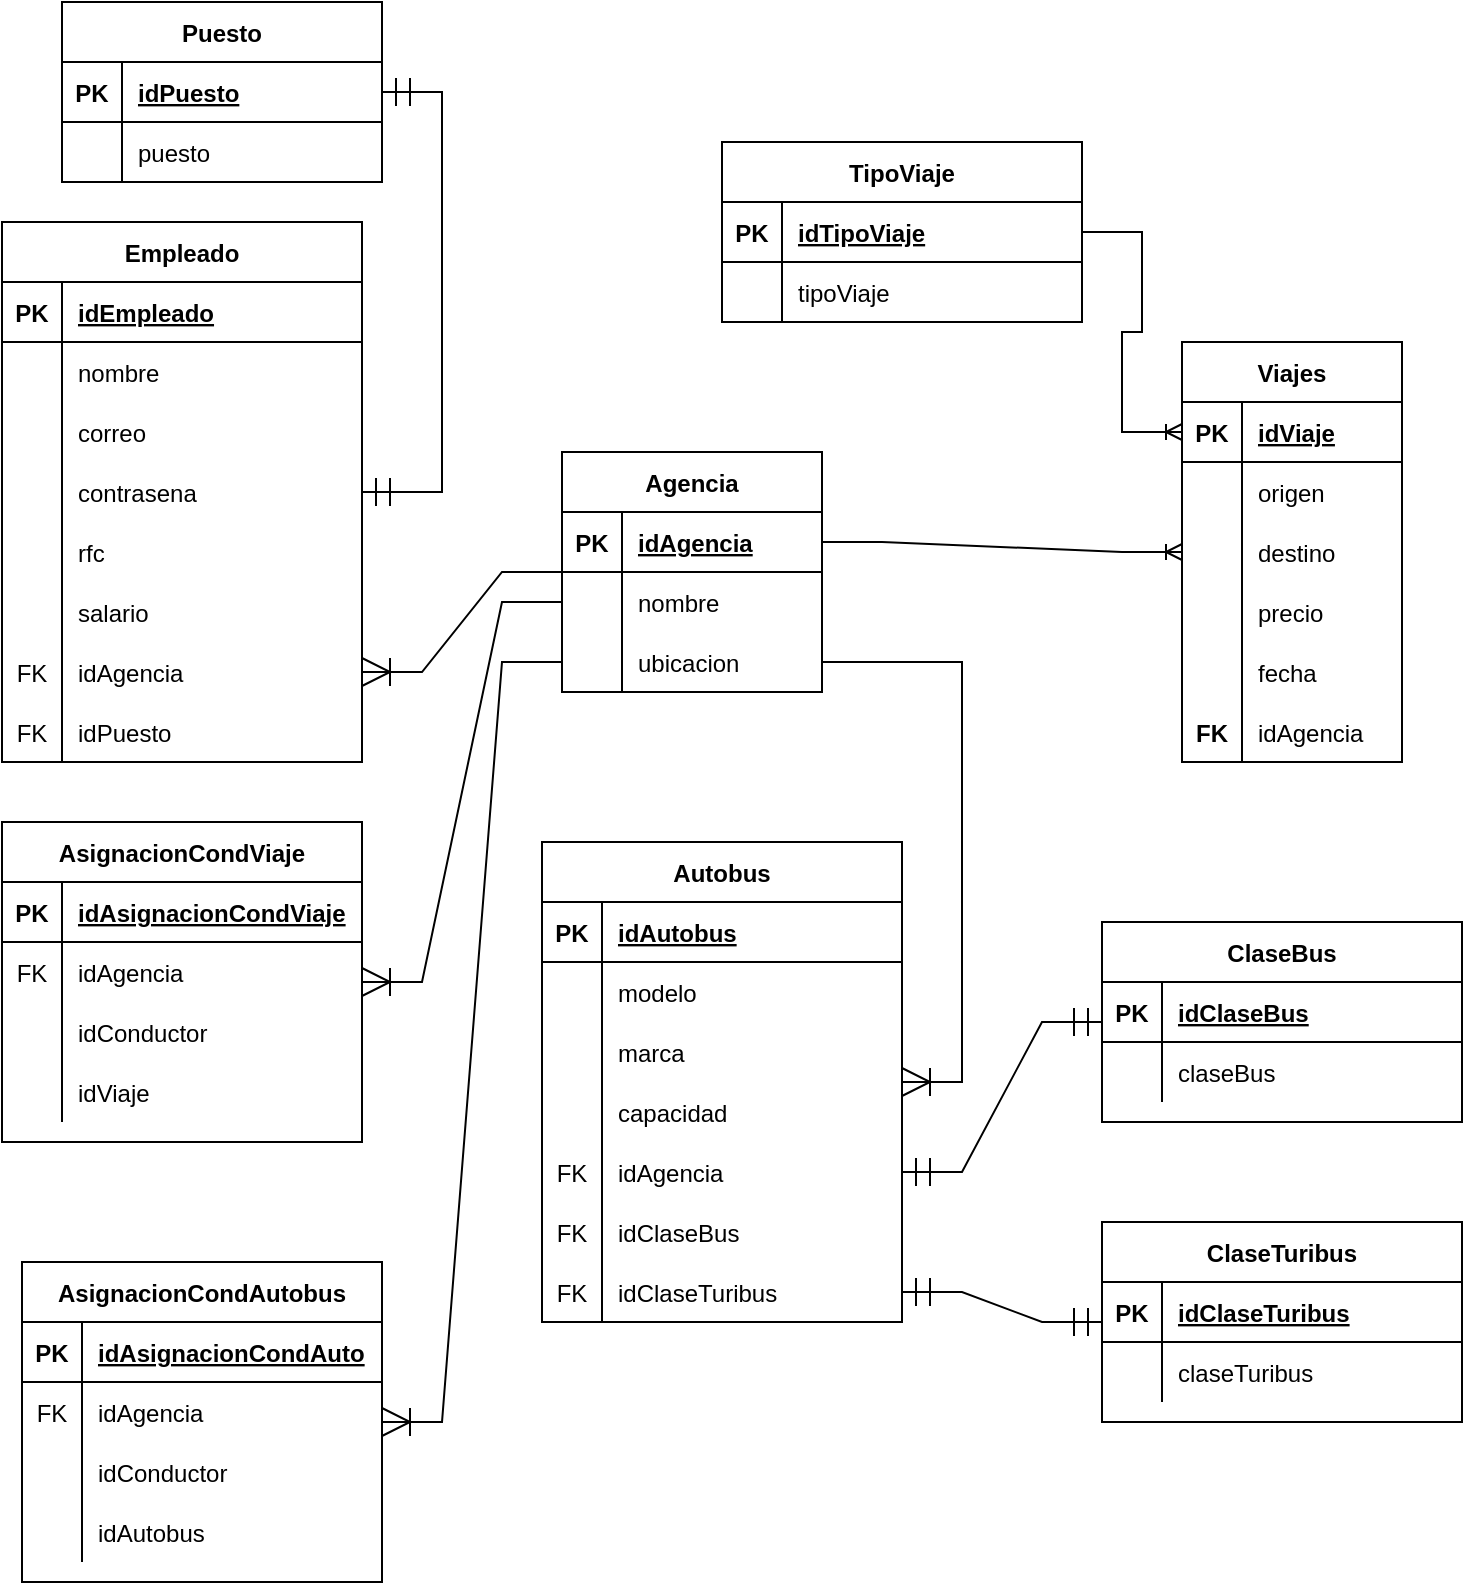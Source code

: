 <mxfile version="20.5.3" type="device"><diagram id="R2lEEEUBdFMjLlhIrx00" name="Page-1"><mxGraphModel dx="1422" dy="702" grid="1" gridSize="10" guides="1" tooltips="1" connect="1" arrows="1" fold="1" page="1" pageScale="1" pageWidth="850" pageHeight="1100" math="0" shadow="0" extFonts="Permanent Marker^https://fonts.googleapis.com/css?family=Permanent+Marker"><root><mxCell id="0"/><mxCell id="1" parent="0"/><mxCell id="urUjDr4Hk7QNFWMQUqXv-1" value="Agencia" style="shape=table;startSize=30;container=1;collapsible=1;childLayout=tableLayout;fixedRows=1;rowLines=0;fontStyle=1;align=center;resizeLast=1;" parent="1" vertex="1"><mxGeometry x="370" y="295" width="130" height="120" as="geometry"/></mxCell><mxCell id="urUjDr4Hk7QNFWMQUqXv-2" value="" style="shape=tableRow;horizontal=0;startSize=0;swimlaneHead=0;swimlaneBody=0;fillColor=none;collapsible=0;dropTarget=0;points=[[0,0.5],[1,0.5]];portConstraint=eastwest;top=0;left=0;right=0;bottom=1;" parent="urUjDr4Hk7QNFWMQUqXv-1" vertex="1"><mxGeometry y="30" width="130" height="30" as="geometry"/></mxCell><mxCell id="urUjDr4Hk7QNFWMQUqXv-3" value="PK" style="shape=partialRectangle;connectable=0;fillColor=none;top=0;left=0;bottom=0;right=0;fontStyle=1;overflow=hidden;" parent="urUjDr4Hk7QNFWMQUqXv-2" vertex="1"><mxGeometry width="30" height="30" as="geometry"><mxRectangle width="30" height="30" as="alternateBounds"/></mxGeometry></mxCell><mxCell id="urUjDr4Hk7QNFWMQUqXv-4" value="idAgencia" style="shape=partialRectangle;connectable=0;fillColor=none;top=0;left=0;bottom=0;right=0;align=left;spacingLeft=6;fontStyle=5;overflow=hidden;" parent="urUjDr4Hk7QNFWMQUqXv-2" vertex="1"><mxGeometry x="30" width="100" height="30" as="geometry"><mxRectangle width="100" height="30" as="alternateBounds"/></mxGeometry></mxCell><mxCell id="urUjDr4Hk7QNFWMQUqXv-5" value="" style="shape=tableRow;horizontal=0;startSize=0;swimlaneHead=0;swimlaneBody=0;fillColor=none;collapsible=0;dropTarget=0;points=[[0,0.5],[1,0.5]];portConstraint=eastwest;top=0;left=0;right=0;bottom=0;" parent="urUjDr4Hk7QNFWMQUqXv-1" vertex="1"><mxGeometry y="60" width="130" height="30" as="geometry"/></mxCell><mxCell id="urUjDr4Hk7QNFWMQUqXv-6" value="" style="shape=partialRectangle;connectable=0;fillColor=none;top=0;left=0;bottom=0;right=0;editable=1;overflow=hidden;" parent="urUjDr4Hk7QNFWMQUqXv-5" vertex="1"><mxGeometry width="30" height="30" as="geometry"><mxRectangle width="30" height="30" as="alternateBounds"/></mxGeometry></mxCell><mxCell id="urUjDr4Hk7QNFWMQUqXv-7" value="nombre" style="shape=partialRectangle;connectable=0;fillColor=none;top=0;left=0;bottom=0;right=0;align=left;spacingLeft=6;overflow=hidden;" parent="urUjDr4Hk7QNFWMQUqXv-5" vertex="1"><mxGeometry x="30" width="100" height="30" as="geometry"><mxRectangle width="100" height="30" as="alternateBounds"/></mxGeometry></mxCell><mxCell id="urUjDr4Hk7QNFWMQUqXv-8" value="" style="shape=tableRow;horizontal=0;startSize=0;swimlaneHead=0;swimlaneBody=0;fillColor=none;collapsible=0;dropTarget=0;points=[[0,0.5],[1,0.5]];portConstraint=eastwest;top=0;left=0;right=0;bottom=0;" parent="urUjDr4Hk7QNFWMQUqXv-1" vertex="1"><mxGeometry y="90" width="130" height="30" as="geometry"/></mxCell><mxCell id="urUjDr4Hk7QNFWMQUqXv-9" value="" style="shape=partialRectangle;connectable=0;fillColor=none;top=0;left=0;bottom=0;right=0;editable=1;overflow=hidden;" parent="urUjDr4Hk7QNFWMQUqXv-8" vertex="1"><mxGeometry width="30" height="30" as="geometry"><mxRectangle width="30" height="30" as="alternateBounds"/></mxGeometry></mxCell><mxCell id="urUjDr4Hk7QNFWMQUqXv-10" value="ubicacion" style="shape=partialRectangle;connectable=0;fillColor=none;top=0;left=0;bottom=0;right=0;align=left;spacingLeft=6;overflow=hidden;" parent="urUjDr4Hk7QNFWMQUqXv-8" vertex="1"><mxGeometry x="30" width="100" height="30" as="geometry"><mxRectangle width="100" height="30" as="alternateBounds"/></mxGeometry></mxCell><mxCell id="urUjDr4Hk7QNFWMQUqXv-14" value="Puesto" style="shape=table;startSize=30;container=1;collapsible=1;childLayout=tableLayout;fixedRows=1;rowLines=0;fontStyle=1;align=center;resizeLast=1;" parent="1" vertex="1"><mxGeometry x="120" y="70" width="160" height="90" as="geometry"/></mxCell><mxCell id="urUjDr4Hk7QNFWMQUqXv-15" value="" style="shape=tableRow;horizontal=0;startSize=0;swimlaneHead=0;swimlaneBody=0;fillColor=none;collapsible=0;dropTarget=0;points=[[0,0.5],[1,0.5]];portConstraint=eastwest;top=0;left=0;right=0;bottom=1;" parent="urUjDr4Hk7QNFWMQUqXv-14" vertex="1"><mxGeometry y="30" width="160" height="30" as="geometry"/></mxCell><mxCell id="urUjDr4Hk7QNFWMQUqXv-16" value="PK" style="shape=partialRectangle;connectable=0;fillColor=none;top=0;left=0;bottom=0;right=0;fontStyle=1;overflow=hidden;" parent="urUjDr4Hk7QNFWMQUqXv-15" vertex="1"><mxGeometry width="30" height="30" as="geometry"><mxRectangle width="30" height="30" as="alternateBounds"/></mxGeometry></mxCell><mxCell id="urUjDr4Hk7QNFWMQUqXv-17" value="idPuesto" style="shape=partialRectangle;connectable=0;fillColor=none;top=0;left=0;bottom=0;right=0;align=left;spacingLeft=6;fontStyle=5;overflow=hidden;" parent="urUjDr4Hk7QNFWMQUqXv-15" vertex="1"><mxGeometry x="30" width="130" height="30" as="geometry"><mxRectangle width="130" height="30" as="alternateBounds"/></mxGeometry></mxCell><mxCell id="urUjDr4Hk7QNFWMQUqXv-18" value="" style="shape=tableRow;horizontal=0;startSize=0;swimlaneHead=0;swimlaneBody=0;fillColor=none;collapsible=0;dropTarget=0;points=[[0,0.5],[1,0.5]];portConstraint=eastwest;top=0;left=0;right=0;bottom=0;" parent="urUjDr4Hk7QNFWMQUqXv-14" vertex="1"><mxGeometry y="60" width="160" height="30" as="geometry"/></mxCell><mxCell id="urUjDr4Hk7QNFWMQUqXv-19" value="" style="shape=partialRectangle;connectable=0;fillColor=none;top=0;left=0;bottom=0;right=0;editable=1;overflow=hidden;" parent="urUjDr4Hk7QNFWMQUqXv-18" vertex="1"><mxGeometry width="30" height="30" as="geometry"><mxRectangle width="30" height="30" as="alternateBounds"/></mxGeometry></mxCell><mxCell id="urUjDr4Hk7QNFWMQUqXv-20" value="puesto" style="shape=partialRectangle;connectable=0;fillColor=none;top=0;left=0;bottom=0;right=0;align=left;spacingLeft=6;overflow=hidden;" parent="urUjDr4Hk7QNFWMQUqXv-18" vertex="1"><mxGeometry x="30" width="130" height="30" as="geometry"><mxRectangle width="130" height="30" as="alternateBounds"/></mxGeometry></mxCell><mxCell id="urUjDr4Hk7QNFWMQUqXv-27" value="Empleado" style="shape=table;startSize=30;container=1;collapsible=1;childLayout=tableLayout;fixedRows=1;rowLines=0;fontStyle=1;align=center;resizeLast=1;" parent="1" vertex="1"><mxGeometry x="90" y="180" width="180" height="270" as="geometry"/></mxCell><mxCell id="urUjDr4Hk7QNFWMQUqXv-28" value="" style="shape=tableRow;horizontal=0;startSize=0;swimlaneHead=0;swimlaneBody=0;fillColor=none;collapsible=0;dropTarget=0;points=[[0,0.5],[1,0.5]];portConstraint=eastwest;top=0;left=0;right=0;bottom=1;" parent="urUjDr4Hk7QNFWMQUqXv-27" vertex="1"><mxGeometry y="30" width="180" height="30" as="geometry"/></mxCell><mxCell id="urUjDr4Hk7QNFWMQUqXv-29" value="PK" style="shape=partialRectangle;connectable=0;fillColor=none;top=0;left=0;bottom=0;right=0;fontStyle=1;overflow=hidden;" parent="urUjDr4Hk7QNFWMQUqXv-28" vertex="1"><mxGeometry width="30" height="30" as="geometry"><mxRectangle width="30" height="30" as="alternateBounds"/></mxGeometry></mxCell><mxCell id="urUjDr4Hk7QNFWMQUqXv-30" value="idEmpleado" style="shape=partialRectangle;connectable=0;fillColor=none;top=0;left=0;bottom=0;right=0;align=left;spacingLeft=6;fontStyle=5;overflow=hidden;" parent="urUjDr4Hk7QNFWMQUqXv-28" vertex="1"><mxGeometry x="30" width="150" height="30" as="geometry"><mxRectangle width="150" height="30" as="alternateBounds"/></mxGeometry></mxCell><mxCell id="urUjDr4Hk7QNFWMQUqXv-31" value="" style="shape=tableRow;horizontal=0;startSize=0;swimlaneHead=0;swimlaneBody=0;fillColor=none;collapsible=0;dropTarget=0;points=[[0,0.5],[1,0.5]];portConstraint=eastwest;top=0;left=0;right=0;bottom=0;" parent="urUjDr4Hk7QNFWMQUqXv-27" vertex="1"><mxGeometry y="60" width="180" height="30" as="geometry"/></mxCell><mxCell id="urUjDr4Hk7QNFWMQUqXv-32" value="" style="shape=partialRectangle;connectable=0;fillColor=none;top=0;left=0;bottom=0;right=0;editable=1;overflow=hidden;" parent="urUjDr4Hk7QNFWMQUqXv-31" vertex="1"><mxGeometry width="30" height="30" as="geometry"><mxRectangle width="30" height="30" as="alternateBounds"/></mxGeometry></mxCell><mxCell id="urUjDr4Hk7QNFWMQUqXv-33" value="nombre" style="shape=partialRectangle;connectable=0;fillColor=none;top=0;left=0;bottom=0;right=0;align=left;spacingLeft=6;overflow=hidden;" parent="urUjDr4Hk7QNFWMQUqXv-31" vertex="1"><mxGeometry x="30" width="150" height="30" as="geometry"><mxRectangle width="150" height="30" as="alternateBounds"/></mxGeometry></mxCell><mxCell id="urUjDr4Hk7QNFWMQUqXv-34" value="" style="shape=tableRow;horizontal=0;startSize=0;swimlaneHead=0;swimlaneBody=0;fillColor=none;collapsible=0;dropTarget=0;points=[[0,0.5],[1,0.5]];portConstraint=eastwest;top=0;left=0;right=0;bottom=0;" parent="urUjDr4Hk7QNFWMQUqXv-27" vertex="1"><mxGeometry y="90" width="180" height="30" as="geometry"/></mxCell><mxCell id="urUjDr4Hk7QNFWMQUqXv-35" value="" style="shape=partialRectangle;connectable=0;fillColor=none;top=0;left=0;bottom=0;right=0;editable=1;overflow=hidden;" parent="urUjDr4Hk7QNFWMQUqXv-34" vertex="1"><mxGeometry width="30" height="30" as="geometry"><mxRectangle width="30" height="30" as="alternateBounds"/></mxGeometry></mxCell><mxCell id="urUjDr4Hk7QNFWMQUqXv-36" value="correo" style="shape=partialRectangle;connectable=0;fillColor=none;top=0;left=0;bottom=0;right=0;align=left;spacingLeft=6;overflow=hidden;" parent="urUjDr4Hk7QNFWMQUqXv-34" vertex="1"><mxGeometry x="30" width="150" height="30" as="geometry"><mxRectangle width="150" height="30" as="alternateBounds"/></mxGeometry></mxCell><mxCell id="urUjDr4Hk7QNFWMQUqXv-37" value="" style="shape=tableRow;horizontal=0;startSize=0;swimlaneHead=0;swimlaneBody=0;fillColor=none;collapsible=0;dropTarget=0;points=[[0,0.5],[1,0.5]];portConstraint=eastwest;top=0;left=0;right=0;bottom=0;" parent="urUjDr4Hk7QNFWMQUqXv-27" vertex="1"><mxGeometry y="120" width="180" height="30" as="geometry"/></mxCell><mxCell id="urUjDr4Hk7QNFWMQUqXv-38" value="" style="shape=partialRectangle;connectable=0;fillColor=none;top=0;left=0;bottom=0;right=0;editable=1;overflow=hidden;" parent="urUjDr4Hk7QNFWMQUqXv-37" vertex="1"><mxGeometry width="30" height="30" as="geometry"><mxRectangle width="30" height="30" as="alternateBounds"/></mxGeometry></mxCell><mxCell id="urUjDr4Hk7QNFWMQUqXv-39" value="contrasena" style="shape=partialRectangle;connectable=0;fillColor=none;top=0;left=0;bottom=0;right=0;align=left;spacingLeft=6;overflow=hidden;" parent="urUjDr4Hk7QNFWMQUqXv-37" vertex="1"><mxGeometry x="30" width="150" height="30" as="geometry"><mxRectangle width="150" height="30" as="alternateBounds"/></mxGeometry></mxCell><mxCell id="urUjDr4Hk7QNFWMQUqXv-40" value="" style="shape=tableRow;horizontal=0;startSize=0;swimlaneHead=0;swimlaneBody=0;fillColor=none;collapsible=0;dropTarget=0;points=[[0,0.5],[1,0.5]];portConstraint=eastwest;top=0;left=0;right=0;bottom=0;" parent="urUjDr4Hk7QNFWMQUqXv-27" vertex="1"><mxGeometry y="150" width="180" height="30" as="geometry"/></mxCell><mxCell id="urUjDr4Hk7QNFWMQUqXv-41" value="" style="shape=partialRectangle;connectable=0;fillColor=none;top=0;left=0;bottom=0;right=0;editable=1;overflow=hidden;" parent="urUjDr4Hk7QNFWMQUqXv-40" vertex="1"><mxGeometry width="30" height="30" as="geometry"><mxRectangle width="30" height="30" as="alternateBounds"/></mxGeometry></mxCell><mxCell id="urUjDr4Hk7QNFWMQUqXv-42" value="rfc" style="shape=partialRectangle;connectable=0;fillColor=none;top=0;left=0;bottom=0;right=0;align=left;spacingLeft=6;overflow=hidden;" parent="urUjDr4Hk7QNFWMQUqXv-40" vertex="1"><mxGeometry x="30" width="150" height="30" as="geometry"><mxRectangle width="150" height="30" as="alternateBounds"/></mxGeometry></mxCell><mxCell id="urUjDr4Hk7QNFWMQUqXv-43" value="" style="shape=tableRow;horizontal=0;startSize=0;swimlaneHead=0;swimlaneBody=0;fillColor=none;collapsible=0;dropTarget=0;points=[[0,0.5],[1,0.5]];portConstraint=eastwest;top=0;left=0;right=0;bottom=0;" parent="urUjDr4Hk7QNFWMQUqXv-27" vertex="1"><mxGeometry y="180" width="180" height="30" as="geometry"/></mxCell><mxCell id="urUjDr4Hk7QNFWMQUqXv-44" value="" style="shape=partialRectangle;connectable=0;fillColor=none;top=0;left=0;bottom=0;right=0;editable=1;overflow=hidden;" parent="urUjDr4Hk7QNFWMQUqXv-43" vertex="1"><mxGeometry width="30" height="30" as="geometry"><mxRectangle width="30" height="30" as="alternateBounds"/></mxGeometry></mxCell><mxCell id="urUjDr4Hk7QNFWMQUqXv-45" value="salario" style="shape=partialRectangle;connectable=0;fillColor=none;top=0;left=0;bottom=0;right=0;align=left;spacingLeft=6;overflow=hidden;" parent="urUjDr4Hk7QNFWMQUqXv-43" vertex="1"><mxGeometry x="30" width="150" height="30" as="geometry"><mxRectangle width="150" height="30" as="alternateBounds"/></mxGeometry></mxCell><mxCell id="urUjDr4Hk7QNFWMQUqXv-46" value="" style="shape=tableRow;horizontal=0;startSize=0;swimlaneHead=0;swimlaneBody=0;fillColor=none;collapsible=0;dropTarget=0;points=[[0,0.5],[1,0.5]];portConstraint=eastwest;top=0;left=0;right=0;bottom=0;" parent="urUjDr4Hk7QNFWMQUqXv-27" vertex="1"><mxGeometry y="210" width="180" height="30" as="geometry"/></mxCell><mxCell id="urUjDr4Hk7QNFWMQUqXv-47" value="FK" style="shape=partialRectangle;connectable=0;fillColor=none;top=0;left=0;bottom=0;right=0;editable=1;overflow=hidden;" parent="urUjDr4Hk7QNFWMQUqXv-46" vertex="1"><mxGeometry width="30" height="30" as="geometry"><mxRectangle width="30" height="30" as="alternateBounds"/></mxGeometry></mxCell><mxCell id="urUjDr4Hk7QNFWMQUqXv-48" value="idAgencia" style="shape=partialRectangle;connectable=0;fillColor=none;top=0;left=0;bottom=0;right=0;align=left;spacingLeft=6;overflow=hidden;" parent="urUjDr4Hk7QNFWMQUqXv-46" vertex="1"><mxGeometry x="30" width="150" height="30" as="geometry"><mxRectangle width="150" height="30" as="alternateBounds"/></mxGeometry></mxCell><mxCell id="urUjDr4Hk7QNFWMQUqXv-49" value="" style="shape=tableRow;horizontal=0;startSize=0;swimlaneHead=0;swimlaneBody=0;fillColor=none;collapsible=0;dropTarget=0;points=[[0,0.5],[1,0.5]];portConstraint=eastwest;top=0;left=0;right=0;bottom=0;" parent="urUjDr4Hk7QNFWMQUqXv-27" vertex="1"><mxGeometry y="240" width="180" height="30" as="geometry"/></mxCell><mxCell id="urUjDr4Hk7QNFWMQUqXv-50" value="FK" style="shape=partialRectangle;connectable=0;fillColor=none;top=0;left=0;bottom=0;right=0;editable=1;overflow=hidden;" parent="urUjDr4Hk7QNFWMQUqXv-49" vertex="1"><mxGeometry width="30" height="30" as="geometry"><mxRectangle width="30" height="30" as="alternateBounds"/></mxGeometry></mxCell><mxCell id="urUjDr4Hk7QNFWMQUqXv-51" value="idPuesto" style="shape=partialRectangle;connectable=0;fillColor=none;top=0;left=0;bottom=0;right=0;align=left;spacingLeft=6;overflow=hidden;" parent="urUjDr4Hk7QNFWMQUqXv-49" vertex="1"><mxGeometry x="30" width="150" height="30" as="geometry"><mxRectangle width="150" height="30" as="alternateBounds"/></mxGeometry></mxCell><mxCell id="urUjDr4Hk7QNFWMQUqXv-54" value="" style="edgeStyle=entityRelationEdgeStyle;fontSize=12;html=1;endArrow=ERoneToMany;rounded=0;endSize=12;startSize=12;entryX=1;entryY=0.5;entryDx=0;entryDy=0;" parent="1" source="urUjDr4Hk7QNFWMQUqXv-1" target="urUjDr4Hk7QNFWMQUqXv-46" edge="1"><mxGeometry width="100" height="100" relative="1" as="geometry"><mxPoint x="360" y="480" as="sourcePoint"/><mxPoint x="460" y="380" as="targetPoint"/></mxGeometry></mxCell><mxCell id="urUjDr4Hk7QNFWMQUqXv-55" value="" style="edgeStyle=entityRelationEdgeStyle;fontSize=12;html=1;endArrow=ERmandOne;startArrow=ERmandOne;rounded=0;endSize=12;startSize=12;jumpStyle=arc;" parent="1" source="urUjDr4Hk7QNFWMQUqXv-14" target="urUjDr4Hk7QNFWMQUqXv-27" edge="1"><mxGeometry width="100" height="100" relative="1" as="geometry"><mxPoint x="70" y="630" as="sourcePoint"/><mxPoint x="240" y="670" as="targetPoint"/></mxGeometry></mxCell><mxCell id="urUjDr4Hk7QNFWMQUqXv-57" value="ClaseBus" style="shape=table;startSize=30;container=1;collapsible=1;childLayout=tableLayout;fixedRows=1;rowLines=0;fontStyle=1;align=center;resizeLast=1;" parent="1" vertex="1"><mxGeometry x="640" y="530" width="180" height="100" as="geometry"/></mxCell><mxCell id="urUjDr4Hk7QNFWMQUqXv-58" value="" style="shape=tableRow;horizontal=0;startSize=0;swimlaneHead=0;swimlaneBody=0;fillColor=none;collapsible=0;dropTarget=0;points=[[0,0.5],[1,0.5]];portConstraint=eastwest;top=0;left=0;right=0;bottom=1;" parent="urUjDr4Hk7QNFWMQUqXv-57" vertex="1"><mxGeometry y="30" width="180" height="30" as="geometry"/></mxCell><mxCell id="urUjDr4Hk7QNFWMQUqXv-59" value="PK" style="shape=partialRectangle;connectable=0;fillColor=none;top=0;left=0;bottom=0;right=0;fontStyle=1;overflow=hidden;" parent="urUjDr4Hk7QNFWMQUqXv-58" vertex="1"><mxGeometry width="30" height="30" as="geometry"><mxRectangle width="30" height="30" as="alternateBounds"/></mxGeometry></mxCell><mxCell id="urUjDr4Hk7QNFWMQUqXv-60" value="idClaseBus" style="shape=partialRectangle;connectable=0;fillColor=none;top=0;left=0;bottom=0;right=0;align=left;spacingLeft=6;fontStyle=5;overflow=hidden;" parent="urUjDr4Hk7QNFWMQUqXv-58" vertex="1"><mxGeometry x="30" width="150" height="30" as="geometry"><mxRectangle width="150" height="30" as="alternateBounds"/></mxGeometry></mxCell><mxCell id="urUjDr4Hk7QNFWMQUqXv-61" value="" style="shape=tableRow;horizontal=0;startSize=0;swimlaneHead=0;swimlaneBody=0;fillColor=none;collapsible=0;dropTarget=0;points=[[0,0.5],[1,0.5]];portConstraint=eastwest;top=0;left=0;right=0;bottom=0;" parent="urUjDr4Hk7QNFWMQUqXv-57" vertex="1"><mxGeometry y="60" width="180" height="30" as="geometry"/></mxCell><mxCell id="urUjDr4Hk7QNFWMQUqXv-62" value="" style="shape=partialRectangle;connectable=0;fillColor=none;top=0;left=0;bottom=0;right=0;editable=1;overflow=hidden;" parent="urUjDr4Hk7QNFWMQUqXv-61" vertex="1"><mxGeometry width="30" height="30" as="geometry"><mxRectangle width="30" height="30" as="alternateBounds"/></mxGeometry></mxCell><mxCell id="urUjDr4Hk7QNFWMQUqXv-63" value="claseBus" style="shape=partialRectangle;connectable=0;fillColor=none;top=0;left=0;bottom=0;right=0;align=left;spacingLeft=6;overflow=hidden;" parent="urUjDr4Hk7QNFWMQUqXv-61" vertex="1"><mxGeometry x="30" width="150" height="30" as="geometry"><mxRectangle width="150" height="30" as="alternateBounds"/></mxGeometry></mxCell><mxCell id="urUjDr4Hk7QNFWMQUqXv-70" value="ClaseTuribus" style="shape=table;startSize=30;container=1;collapsible=1;childLayout=tableLayout;fixedRows=1;rowLines=0;fontStyle=1;align=center;resizeLast=1;" parent="1" vertex="1"><mxGeometry x="640" y="680" width="180" height="100" as="geometry"/></mxCell><mxCell id="urUjDr4Hk7QNFWMQUqXv-71" value="" style="shape=tableRow;horizontal=0;startSize=0;swimlaneHead=0;swimlaneBody=0;fillColor=none;collapsible=0;dropTarget=0;points=[[0,0.5],[1,0.5]];portConstraint=eastwest;top=0;left=0;right=0;bottom=1;" parent="urUjDr4Hk7QNFWMQUqXv-70" vertex="1"><mxGeometry y="30" width="180" height="30" as="geometry"/></mxCell><mxCell id="urUjDr4Hk7QNFWMQUqXv-72" value="PK" style="shape=partialRectangle;connectable=0;fillColor=none;top=0;left=0;bottom=0;right=0;fontStyle=1;overflow=hidden;" parent="urUjDr4Hk7QNFWMQUqXv-71" vertex="1"><mxGeometry width="30" height="30" as="geometry"><mxRectangle width="30" height="30" as="alternateBounds"/></mxGeometry></mxCell><mxCell id="urUjDr4Hk7QNFWMQUqXv-73" value="idClaseTuribus" style="shape=partialRectangle;connectable=0;fillColor=none;top=0;left=0;bottom=0;right=0;align=left;spacingLeft=6;fontStyle=5;overflow=hidden;" parent="urUjDr4Hk7QNFWMQUqXv-71" vertex="1"><mxGeometry x="30" width="150" height="30" as="geometry"><mxRectangle width="150" height="30" as="alternateBounds"/></mxGeometry></mxCell><mxCell id="urUjDr4Hk7QNFWMQUqXv-74" value="" style="shape=tableRow;horizontal=0;startSize=0;swimlaneHead=0;swimlaneBody=0;fillColor=none;collapsible=0;dropTarget=0;points=[[0,0.5],[1,0.5]];portConstraint=eastwest;top=0;left=0;right=0;bottom=0;" parent="urUjDr4Hk7QNFWMQUqXv-70" vertex="1"><mxGeometry y="60" width="180" height="30" as="geometry"/></mxCell><mxCell id="urUjDr4Hk7QNFWMQUqXv-75" value="" style="shape=partialRectangle;connectable=0;fillColor=none;top=0;left=0;bottom=0;right=0;editable=1;overflow=hidden;" parent="urUjDr4Hk7QNFWMQUqXv-74" vertex="1"><mxGeometry width="30" height="30" as="geometry"><mxRectangle width="30" height="30" as="alternateBounds"/></mxGeometry></mxCell><mxCell id="urUjDr4Hk7QNFWMQUqXv-76" value="claseTuribus" style="shape=partialRectangle;connectable=0;fillColor=none;top=0;left=0;bottom=0;right=0;align=left;spacingLeft=6;overflow=hidden;" parent="urUjDr4Hk7QNFWMQUqXv-74" vertex="1"><mxGeometry x="30" width="150" height="30" as="geometry"><mxRectangle width="150" height="30" as="alternateBounds"/></mxGeometry></mxCell><mxCell id="urUjDr4Hk7QNFWMQUqXv-90" value="Autobus" style="shape=table;startSize=30;container=1;collapsible=1;childLayout=tableLayout;fixedRows=1;rowLines=0;fontStyle=1;align=center;resizeLast=1;" parent="1" vertex="1"><mxGeometry x="360" y="490" width="180" height="240" as="geometry"/></mxCell><mxCell id="urUjDr4Hk7QNFWMQUqXv-91" value="" style="shape=tableRow;horizontal=0;startSize=0;swimlaneHead=0;swimlaneBody=0;fillColor=none;collapsible=0;dropTarget=0;points=[[0,0.5],[1,0.5]];portConstraint=eastwest;top=0;left=0;right=0;bottom=1;" parent="urUjDr4Hk7QNFWMQUqXv-90" vertex="1"><mxGeometry y="30" width="180" height="30" as="geometry"/></mxCell><mxCell id="urUjDr4Hk7QNFWMQUqXv-92" value="PK" style="shape=partialRectangle;connectable=0;fillColor=none;top=0;left=0;bottom=0;right=0;fontStyle=1;overflow=hidden;" parent="urUjDr4Hk7QNFWMQUqXv-91" vertex="1"><mxGeometry width="30" height="30" as="geometry"><mxRectangle width="30" height="30" as="alternateBounds"/></mxGeometry></mxCell><mxCell id="urUjDr4Hk7QNFWMQUqXv-93" value="idAutobus" style="shape=partialRectangle;connectable=0;fillColor=none;top=0;left=0;bottom=0;right=0;align=left;spacingLeft=6;fontStyle=5;overflow=hidden;" parent="urUjDr4Hk7QNFWMQUqXv-91" vertex="1"><mxGeometry x="30" width="150" height="30" as="geometry"><mxRectangle width="150" height="30" as="alternateBounds"/></mxGeometry></mxCell><mxCell id="urUjDr4Hk7QNFWMQUqXv-94" value="" style="shape=tableRow;horizontal=0;startSize=0;swimlaneHead=0;swimlaneBody=0;fillColor=none;collapsible=0;dropTarget=0;points=[[0,0.5],[1,0.5]];portConstraint=eastwest;top=0;left=0;right=0;bottom=0;" parent="urUjDr4Hk7QNFWMQUqXv-90" vertex="1"><mxGeometry y="60" width="180" height="30" as="geometry"/></mxCell><mxCell id="urUjDr4Hk7QNFWMQUqXv-95" value="" style="shape=partialRectangle;connectable=0;fillColor=none;top=0;left=0;bottom=0;right=0;editable=1;overflow=hidden;" parent="urUjDr4Hk7QNFWMQUqXv-94" vertex="1"><mxGeometry width="30" height="30" as="geometry"><mxRectangle width="30" height="30" as="alternateBounds"/></mxGeometry></mxCell><mxCell id="urUjDr4Hk7QNFWMQUqXv-96" value="modelo" style="shape=partialRectangle;connectable=0;fillColor=none;top=0;left=0;bottom=0;right=0;align=left;spacingLeft=6;overflow=hidden;" parent="urUjDr4Hk7QNFWMQUqXv-94" vertex="1"><mxGeometry x="30" width="150" height="30" as="geometry"><mxRectangle width="150" height="30" as="alternateBounds"/></mxGeometry></mxCell><mxCell id="urUjDr4Hk7QNFWMQUqXv-97" value="" style="shape=tableRow;horizontal=0;startSize=0;swimlaneHead=0;swimlaneBody=0;fillColor=none;collapsible=0;dropTarget=0;points=[[0,0.5],[1,0.5]];portConstraint=eastwest;top=0;left=0;right=0;bottom=0;" parent="urUjDr4Hk7QNFWMQUqXv-90" vertex="1"><mxGeometry y="90" width="180" height="30" as="geometry"/></mxCell><mxCell id="urUjDr4Hk7QNFWMQUqXv-98" value="" style="shape=partialRectangle;connectable=0;fillColor=none;top=0;left=0;bottom=0;right=0;editable=1;overflow=hidden;" parent="urUjDr4Hk7QNFWMQUqXv-97" vertex="1"><mxGeometry width="30" height="30" as="geometry"><mxRectangle width="30" height="30" as="alternateBounds"/></mxGeometry></mxCell><mxCell id="urUjDr4Hk7QNFWMQUqXv-99" value="marca" style="shape=partialRectangle;connectable=0;fillColor=none;top=0;left=0;bottom=0;right=0;align=left;spacingLeft=6;overflow=hidden;" parent="urUjDr4Hk7QNFWMQUqXv-97" vertex="1"><mxGeometry x="30" width="150" height="30" as="geometry"><mxRectangle width="150" height="30" as="alternateBounds"/></mxGeometry></mxCell><mxCell id="urUjDr4Hk7QNFWMQUqXv-100" value="" style="shape=tableRow;horizontal=0;startSize=0;swimlaneHead=0;swimlaneBody=0;fillColor=none;collapsible=0;dropTarget=0;points=[[0,0.5],[1,0.5]];portConstraint=eastwest;top=0;left=0;right=0;bottom=0;" parent="urUjDr4Hk7QNFWMQUqXv-90" vertex="1"><mxGeometry y="120" width="180" height="30" as="geometry"/></mxCell><mxCell id="urUjDr4Hk7QNFWMQUqXv-101" value="" style="shape=partialRectangle;connectable=0;fillColor=none;top=0;left=0;bottom=0;right=0;editable=1;overflow=hidden;" parent="urUjDr4Hk7QNFWMQUqXv-100" vertex="1"><mxGeometry width="30" height="30" as="geometry"><mxRectangle width="30" height="30" as="alternateBounds"/></mxGeometry></mxCell><mxCell id="urUjDr4Hk7QNFWMQUqXv-102" value="capacidad" style="shape=partialRectangle;connectable=0;fillColor=none;top=0;left=0;bottom=0;right=0;align=left;spacingLeft=6;overflow=hidden;" parent="urUjDr4Hk7QNFWMQUqXv-100" vertex="1"><mxGeometry x="30" width="150" height="30" as="geometry"><mxRectangle width="150" height="30" as="alternateBounds"/></mxGeometry></mxCell><mxCell id="urUjDr4Hk7QNFWMQUqXv-103" value="" style="shape=tableRow;horizontal=0;startSize=0;swimlaneHead=0;swimlaneBody=0;fillColor=none;collapsible=0;dropTarget=0;points=[[0,0.5],[1,0.5]];portConstraint=eastwest;top=0;left=0;right=0;bottom=0;" parent="urUjDr4Hk7QNFWMQUqXv-90" vertex="1"><mxGeometry y="150" width="180" height="30" as="geometry"/></mxCell><mxCell id="urUjDr4Hk7QNFWMQUqXv-104" value="FK" style="shape=partialRectangle;connectable=0;fillColor=none;top=0;left=0;bottom=0;right=0;editable=1;overflow=hidden;" parent="urUjDr4Hk7QNFWMQUqXv-103" vertex="1"><mxGeometry width="30" height="30" as="geometry"><mxRectangle width="30" height="30" as="alternateBounds"/></mxGeometry></mxCell><mxCell id="urUjDr4Hk7QNFWMQUqXv-105" value="idAgencia" style="shape=partialRectangle;connectable=0;fillColor=none;top=0;left=0;bottom=0;right=0;align=left;spacingLeft=6;overflow=hidden;" parent="urUjDr4Hk7QNFWMQUqXv-103" vertex="1"><mxGeometry x="30" width="150" height="30" as="geometry"><mxRectangle width="150" height="30" as="alternateBounds"/></mxGeometry></mxCell><mxCell id="urUjDr4Hk7QNFWMQUqXv-106" value="" style="shape=tableRow;horizontal=0;startSize=0;swimlaneHead=0;swimlaneBody=0;fillColor=none;collapsible=0;dropTarget=0;points=[[0,0.5],[1,0.5]];portConstraint=eastwest;top=0;left=0;right=0;bottom=0;" parent="urUjDr4Hk7QNFWMQUqXv-90" vertex="1"><mxGeometry y="180" width="180" height="30" as="geometry"/></mxCell><mxCell id="urUjDr4Hk7QNFWMQUqXv-107" value="FK" style="shape=partialRectangle;connectable=0;fillColor=none;top=0;left=0;bottom=0;right=0;editable=1;overflow=hidden;" parent="urUjDr4Hk7QNFWMQUqXv-106" vertex="1"><mxGeometry width="30" height="30" as="geometry"><mxRectangle width="30" height="30" as="alternateBounds"/></mxGeometry></mxCell><mxCell id="urUjDr4Hk7QNFWMQUqXv-108" value="idClaseBus" style="shape=partialRectangle;connectable=0;fillColor=none;top=0;left=0;bottom=0;right=0;align=left;spacingLeft=6;overflow=hidden;" parent="urUjDr4Hk7QNFWMQUqXv-106" vertex="1"><mxGeometry x="30" width="150" height="30" as="geometry"><mxRectangle width="150" height="30" as="alternateBounds"/></mxGeometry></mxCell><mxCell id="urUjDr4Hk7QNFWMQUqXv-109" value="" style="shape=tableRow;horizontal=0;startSize=0;swimlaneHead=0;swimlaneBody=0;fillColor=none;collapsible=0;dropTarget=0;points=[[0,0.5],[1,0.5]];portConstraint=eastwest;top=0;left=0;right=0;bottom=0;" parent="urUjDr4Hk7QNFWMQUqXv-90" vertex="1"><mxGeometry y="210" width="180" height="30" as="geometry"/></mxCell><mxCell id="urUjDr4Hk7QNFWMQUqXv-110" value="FK" style="shape=partialRectangle;connectable=0;fillColor=none;top=0;left=0;bottom=0;right=0;editable=1;overflow=hidden;" parent="urUjDr4Hk7QNFWMQUqXv-109" vertex="1"><mxGeometry width="30" height="30" as="geometry"><mxRectangle width="30" height="30" as="alternateBounds"/></mxGeometry></mxCell><mxCell id="urUjDr4Hk7QNFWMQUqXv-111" value="idClaseTuribus" style="shape=partialRectangle;connectable=0;fillColor=none;top=0;left=0;bottom=0;right=0;align=left;spacingLeft=6;overflow=hidden;" parent="urUjDr4Hk7QNFWMQUqXv-109" vertex="1"><mxGeometry x="30" width="150" height="30" as="geometry"><mxRectangle width="150" height="30" as="alternateBounds"/></mxGeometry></mxCell><mxCell id="urUjDr4Hk7QNFWMQUqXv-115" value="" style="edgeStyle=entityRelationEdgeStyle;fontSize=12;html=1;endArrow=ERmandOne;startArrow=ERmandOne;rounded=0;startSize=12;endSize=12;jumpStyle=arc;entryX=1;entryY=0.5;entryDx=0;entryDy=0;" parent="1" source="urUjDr4Hk7QNFWMQUqXv-57" target="urUjDr4Hk7QNFWMQUqXv-103" edge="1"><mxGeometry width="100" height="100" relative="1" as="geometry"><mxPoint x="470" y="570" as="sourcePoint"/><mxPoint x="610" y="730" as="targetPoint"/></mxGeometry></mxCell><mxCell id="urUjDr4Hk7QNFWMQUqXv-116" value="" style="edgeStyle=entityRelationEdgeStyle;fontSize=12;html=1;endArrow=ERmandOne;startArrow=ERmandOne;rounded=0;startSize=12;endSize=12;jumpStyle=arc;entryX=1;entryY=0.5;entryDx=0;entryDy=0;" parent="1" source="urUjDr4Hk7QNFWMQUqXv-70" target="urUjDr4Hk7QNFWMQUqXv-109" edge="1"><mxGeometry width="100" height="100" relative="1" as="geometry"><mxPoint x="470" y="570" as="sourcePoint"/><mxPoint x="570" y="470" as="targetPoint"/></mxGeometry></mxCell><mxCell id="urUjDr4Hk7QNFWMQUqXv-162" value="" style="edgeStyle=entityRelationEdgeStyle;fontSize=12;html=1;endArrow=ERoneToMany;rounded=0;startSize=12;endSize=12;jumpStyle=arc;exitX=1;exitY=0.5;exitDx=0;exitDy=0;" parent="1" source="urUjDr4Hk7QNFWMQUqXv-8" target="urUjDr4Hk7QNFWMQUqXv-90" edge="1"><mxGeometry width="100" height="100" relative="1" as="geometry"><mxPoint x="470" y="570" as="sourcePoint"/><mxPoint x="570" y="470" as="targetPoint"/></mxGeometry></mxCell><mxCell id="ahr4XL3M_bImH0kPW4Pd-1" value="AsignacionCondViaje" style="shape=table;startSize=30;container=1;collapsible=1;childLayout=tableLayout;fixedRows=1;rowLines=0;fontStyle=1;align=center;resizeLast=1;" parent="1" vertex="1"><mxGeometry x="90" y="480" width="180" height="160" as="geometry"/></mxCell><mxCell id="ahr4XL3M_bImH0kPW4Pd-2" value="" style="shape=tableRow;horizontal=0;startSize=0;swimlaneHead=0;swimlaneBody=0;fillColor=none;collapsible=0;dropTarget=0;points=[[0,0.5],[1,0.5]];portConstraint=eastwest;top=0;left=0;right=0;bottom=1;" parent="ahr4XL3M_bImH0kPW4Pd-1" vertex="1"><mxGeometry y="30" width="180" height="30" as="geometry"/></mxCell><mxCell id="ahr4XL3M_bImH0kPW4Pd-3" value="PK" style="shape=partialRectangle;connectable=0;fillColor=none;top=0;left=0;bottom=0;right=0;fontStyle=1;overflow=hidden;" parent="ahr4XL3M_bImH0kPW4Pd-2" vertex="1"><mxGeometry width="30" height="30" as="geometry"><mxRectangle width="30" height="30" as="alternateBounds"/></mxGeometry></mxCell><mxCell id="ahr4XL3M_bImH0kPW4Pd-4" value="idAsignacionCondViaje" style="shape=partialRectangle;connectable=0;fillColor=none;top=0;left=0;bottom=0;right=0;align=left;spacingLeft=6;fontStyle=5;overflow=hidden;" parent="ahr4XL3M_bImH0kPW4Pd-2" vertex="1"><mxGeometry x="30" width="150" height="30" as="geometry"><mxRectangle width="150" height="30" as="alternateBounds"/></mxGeometry></mxCell><mxCell id="ahr4XL3M_bImH0kPW4Pd-5" value="" style="shape=tableRow;horizontal=0;startSize=0;swimlaneHead=0;swimlaneBody=0;fillColor=none;collapsible=0;dropTarget=0;points=[[0,0.5],[1,0.5]];portConstraint=eastwest;top=0;left=0;right=0;bottom=0;" parent="ahr4XL3M_bImH0kPW4Pd-1" vertex="1"><mxGeometry y="60" width="180" height="30" as="geometry"/></mxCell><mxCell id="ahr4XL3M_bImH0kPW4Pd-6" value="FK" style="shape=partialRectangle;connectable=0;fillColor=none;top=0;left=0;bottom=0;right=0;editable=1;overflow=hidden;" parent="ahr4XL3M_bImH0kPW4Pd-5" vertex="1"><mxGeometry width="30" height="30" as="geometry"><mxRectangle width="30" height="30" as="alternateBounds"/></mxGeometry></mxCell><mxCell id="ahr4XL3M_bImH0kPW4Pd-7" value="idAgencia" style="shape=partialRectangle;connectable=0;fillColor=none;top=0;left=0;bottom=0;right=0;align=left;spacingLeft=6;overflow=hidden;" parent="ahr4XL3M_bImH0kPW4Pd-5" vertex="1"><mxGeometry x="30" width="150" height="30" as="geometry"><mxRectangle width="150" height="30" as="alternateBounds"/></mxGeometry></mxCell><mxCell id="ahr4XL3M_bImH0kPW4Pd-8" value="" style="shape=tableRow;horizontal=0;startSize=0;swimlaneHead=0;swimlaneBody=0;fillColor=none;collapsible=0;dropTarget=0;points=[[0,0.5],[1,0.5]];portConstraint=eastwest;top=0;left=0;right=0;bottom=0;" parent="ahr4XL3M_bImH0kPW4Pd-1" vertex="1"><mxGeometry y="90" width="180" height="30" as="geometry"/></mxCell><mxCell id="ahr4XL3M_bImH0kPW4Pd-9" value="" style="shape=partialRectangle;connectable=0;fillColor=none;top=0;left=0;bottom=0;right=0;editable=1;overflow=hidden;" parent="ahr4XL3M_bImH0kPW4Pd-8" vertex="1"><mxGeometry width="30" height="30" as="geometry"><mxRectangle width="30" height="30" as="alternateBounds"/></mxGeometry></mxCell><mxCell id="ahr4XL3M_bImH0kPW4Pd-10" value="idConductor" style="shape=partialRectangle;connectable=0;fillColor=none;top=0;left=0;bottom=0;right=0;align=left;spacingLeft=6;overflow=hidden;" parent="ahr4XL3M_bImH0kPW4Pd-8" vertex="1"><mxGeometry x="30" width="150" height="30" as="geometry"><mxRectangle width="150" height="30" as="alternateBounds"/></mxGeometry></mxCell><mxCell id="ahr4XL3M_bImH0kPW4Pd-11" value="" style="shape=tableRow;horizontal=0;startSize=0;swimlaneHead=0;swimlaneBody=0;fillColor=none;collapsible=0;dropTarget=0;points=[[0,0.5],[1,0.5]];portConstraint=eastwest;top=0;left=0;right=0;bottom=0;" parent="ahr4XL3M_bImH0kPW4Pd-1" vertex="1"><mxGeometry y="120" width="180" height="30" as="geometry"/></mxCell><mxCell id="ahr4XL3M_bImH0kPW4Pd-12" value="" style="shape=partialRectangle;connectable=0;fillColor=none;top=0;left=0;bottom=0;right=0;editable=1;overflow=hidden;" parent="ahr4XL3M_bImH0kPW4Pd-11" vertex="1"><mxGeometry width="30" height="30" as="geometry"><mxRectangle width="30" height="30" as="alternateBounds"/></mxGeometry></mxCell><mxCell id="ahr4XL3M_bImH0kPW4Pd-13" value="idViaje" style="shape=partialRectangle;connectable=0;fillColor=none;top=0;left=0;bottom=0;right=0;align=left;spacingLeft=6;overflow=hidden;" parent="ahr4XL3M_bImH0kPW4Pd-11" vertex="1"><mxGeometry x="30" width="150" height="30" as="geometry"><mxRectangle width="150" height="30" as="alternateBounds"/></mxGeometry></mxCell><mxCell id="ahr4XL3M_bImH0kPW4Pd-15" value="" style="edgeStyle=entityRelationEdgeStyle;fontSize=12;html=1;endArrow=ERoneToMany;rounded=0;exitX=0;exitY=0.5;exitDx=0;exitDy=0;endSize=12;startSize=12;" parent="1" source="urUjDr4Hk7QNFWMQUqXv-5" target="ahr4XL3M_bImH0kPW4Pd-1" edge="1"><mxGeometry width="100" height="100" relative="1" as="geometry"><mxPoint x="350" y="630" as="sourcePoint"/><mxPoint x="450" y="530" as="targetPoint"/></mxGeometry></mxCell><mxCell id="ahr4XL3M_bImH0kPW4Pd-16" value="AsignacionCondAutobus" style="shape=table;startSize=30;container=1;collapsible=1;childLayout=tableLayout;fixedRows=1;rowLines=0;fontStyle=1;align=center;resizeLast=1;" parent="1" vertex="1"><mxGeometry x="100" y="700" width="180" height="160" as="geometry"/></mxCell><mxCell id="ahr4XL3M_bImH0kPW4Pd-17" value="" style="shape=tableRow;horizontal=0;startSize=0;swimlaneHead=0;swimlaneBody=0;fillColor=none;collapsible=0;dropTarget=0;points=[[0,0.5],[1,0.5]];portConstraint=eastwest;top=0;left=0;right=0;bottom=1;" parent="ahr4XL3M_bImH0kPW4Pd-16" vertex="1"><mxGeometry y="30" width="180" height="30" as="geometry"/></mxCell><mxCell id="ahr4XL3M_bImH0kPW4Pd-18" value="PK" style="shape=partialRectangle;connectable=0;fillColor=none;top=0;left=0;bottom=0;right=0;fontStyle=1;overflow=hidden;" parent="ahr4XL3M_bImH0kPW4Pd-17" vertex="1"><mxGeometry width="30" height="30" as="geometry"><mxRectangle width="30" height="30" as="alternateBounds"/></mxGeometry></mxCell><mxCell id="ahr4XL3M_bImH0kPW4Pd-19" value="idAsignacionCondAuto" style="shape=partialRectangle;connectable=0;fillColor=none;top=0;left=0;bottom=0;right=0;align=left;spacingLeft=6;fontStyle=5;overflow=hidden;" parent="ahr4XL3M_bImH0kPW4Pd-17" vertex="1"><mxGeometry x="30" width="150" height="30" as="geometry"><mxRectangle width="150" height="30" as="alternateBounds"/></mxGeometry></mxCell><mxCell id="ahr4XL3M_bImH0kPW4Pd-20" value="" style="shape=tableRow;horizontal=0;startSize=0;swimlaneHead=0;swimlaneBody=0;fillColor=none;collapsible=0;dropTarget=0;points=[[0,0.5],[1,0.5]];portConstraint=eastwest;top=0;left=0;right=0;bottom=0;" parent="ahr4XL3M_bImH0kPW4Pd-16" vertex="1"><mxGeometry y="60" width="180" height="30" as="geometry"/></mxCell><mxCell id="ahr4XL3M_bImH0kPW4Pd-21" value="FK" style="shape=partialRectangle;connectable=0;fillColor=none;top=0;left=0;bottom=0;right=0;editable=1;overflow=hidden;" parent="ahr4XL3M_bImH0kPW4Pd-20" vertex="1"><mxGeometry width="30" height="30" as="geometry"><mxRectangle width="30" height="30" as="alternateBounds"/></mxGeometry></mxCell><mxCell id="ahr4XL3M_bImH0kPW4Pd-22" value="idAgencia" style="shape=partialRectangle;connectable=0;fillColor=none;top=0;left=0;bottom=0;right=0;align=left;spacingLeft=6;overflow=hidden;" parent="ahr4XL3M_bImH0kPW4Pd-20" vertex="1"><mxGeometry x="30" width="150" height="30" as="geometry"><mxRectangle width="150" height="30" as="alternateBounds"/></mxGeometry></mxCell><mxCell id="ahr4XL3M_bImH0kPW4Pd-23" value="" style="shape=tableRow;horizontal=0;startSize=0;swimlaneHead=0;swimlaneBody=0;fillColor=none;collapsible=0;dropTarget=0;points=[[0,0.5],[1,0.5]];portConstraint=eastwest;top=0;left=0;right=0;bottom=0;" parent="ahr4XL3M_bImH0kPW4Pd-16" vertex="1"><mxGeometry y="90" width="180" height="30" as="geometry"/></mxCell><mxCell id="ahr4XL3M_bImH0kPW4Pd-24" value="" style="shape=partialRectangle;connectable=0;fillColor=none;top=0;left=0;bottom=0;right=0;editable=1;overflow=hidden;" parent="ahr4XL3M_bImH0kPW4Pd-23" vertex="1"><mxGeometry width="30" height="30" as="geometry"><mxRectangle width="30" height="30" as="alternateBounds"/></mxGeometry></mxCell><mxCell id="ahr4XL3M_bImH0kPW4Pd-25" value="idConductor" style="shape=partialRectangle;connectable=0;fillColor=none;top=0;left=0;bottom=0;right=0;align=left;spacingLeft=6;overflow=hidden;" parent="ahr4XL3M_bImH0kPW4Pd-23" vertex="1"><mxGeometry x="30" width="150" height="30" as="geometry"><mxRectangle width="150" height="30" as="alternateBounds"/></mxGeometry></mxCell><mxCell id="ahr4XL3M_bImH0kPW4Pd-26" value="" style="shape=tableRow;horizontal=0;startSize=0;swimlaneHead=0;swimlaneBody=0;fillColor=none;collapsible=0;dropTarget=0;points=[[0,0.5],[1,0.5]];portConstraint=eastwest;top=0;left=0;right=0;bottom=0;" parent="ahr4XL3M_bImH0kPW4Pd-16" vertex="1"><mxGeometry y="120" width="180" height="30" as="geometry"/></mxCell><mxCell id="ahr4XL3M_bImH0kPW4Pd-27" value="" style="shape=partialRectangle;connectable=0;fillColor=none;top=0;left=0;bottom=0;right=0;editable=1;overflow=hidden;" parent="ahr4XL3M_bImH0kPW4Pd-26" vertex="1"><mxGeometry width="30" height="30" as="geometry"><mxRectangle width="30" height="30" as="alternateBounds"/></mxGeometry></mxCell><mxCell id="ahr4XL3M_bImH0kPW4Pd-28" value="idAutobus" style="shape=partialRectangle;connectable=0;fillColor=none;top=0;left=0;bottom=0;right=0;align=left;spacingLeft=6;overflow=hidden;" parent="ahr4XL3M_bImH0kPW4Pd-26" vertex="1"><mxGeometry x="30" width="150" height="30" as="geometry"><mxRectangle width="150" height="30" as="alternateBounds"/></mxGeometry></mxCell><mxCell id="ahr4XL3M_bImH0kPW4Pd-29" value="" style="edgeStyle=entityRelationEdgeStyle;fontSize=12;html=1;endArrow=ERoneToMany;rounded=0;exitX=0;exitY=0.5;exitDx=0;exitDy=0;endSize=12;startSize=12;" parent="1" source="urUjDr4Hk7QNFWMQUqXv-8" target="ahr4XL3M_bImH0kPW4Pd-16" edge="1"><mxGeometry width="100" height="100" relative="1" as="geometry"><mxPoint x="350" y="630" as="sourcePoint"/><mxPoint x="450" y="530" as="targetPoint"/></mxGeometry></mxCell><mxCell id="zUE7OOOPgOrz9k6yVBDv-19" value="Viajes" style="shape=table;startSize=30;container=1;collapsible=1;childLayout=tableLayout;fixedRows=1;rowLines=0;fontStyle=1;align=center;resizeLast=1;" parent="1" vertex="1"><mxGeometry x="680" y="240" width="110" height="210" as="geometry"/></mxCell><mxCell id="zUE7OOOPgOrz9k6yVBDv-20" value="" style="shape=tableRow;horizontal=0;startSize=0;swimlaneHead=0;swimlaneBody=0;fillColor=none;collapsible=0;dropTarget=0;points=[[0,0.5],[1,0.5]];portConstraint=eastwest;top=0;left=0;right=0;bottom=1;" parent="zUE7OOOPgOrz9k6yVBDv-19" vertex="1"><mxGeometry y="30" width="110" height="30" as="geometry"/></mxCell><mxCell id="zUE7OOOPgOrz9k6yVBDv-21" value="PK" style="shape=partialRectangle;connectable=0;fillColor=none;top=0;left=0;bottom=0;right=0;fontStyle=1;overflow=hidden;" parent="zUE7OOOPgOrz9k6yVBDv-20" vertex="1"><mxGeometry width="30" height="30" as="geometry"><mxRectangle width="30" height="30" as="alternateBounds"/></mxGeometry></mxCell><mxCell id="zUE7OOOPgOrz9k6yVBDv-22" value="idViaje" style="shape=partialRectangle;connectable=0;fillColor=none;top=0;left=0;bottom=0;right=0;align=left;spacingLeft=6;fontStyle=5;overflow=hidden;" parent="zUE7OOOPgOrz9k6yVBDv-20" vertex="1"><mxGeometry x="30" width="80" height="30" as="geometry"><mxRectangle width="80" height="30" as="alternateBounds"/></mxGeometry></mxCell><mxCell id="zUE7OOOPgOrz9k6yVBDv-23" value="" style="shape=tableRow;horizontal=0;startSize=0;swimlaneHead=0;swimlaneBody=0;fillColor=none;collapsible=0;dropTarget=0;points=[[0,0.5],[1,0.5]];portConstraint=eastwest;top=0;left=0;right=0;bottom=0;" parent="zUE7OOOPgOrz9k6yVBDv-19" vertex="1"><mxGeometry y="60" width="110" height="30" as="geometry"/></mxCell><mxCell id="zUE7OOOPgOrz9k6yVBDv-24" value="" style="shape=partialRectangle;connectable=0;fillColor=none;top=0;left=0;bottom=0;right=0;editable=1;overflow=hidden;" parent="zUE7OOOPgOrz9k6yVBDv-23" vertex="1"><mxGeometry width="30" height="30" as="geometry"><mxRectangle width="30" height="30" as="alternateBounds"/></mxGeometry></mxCell><mxCell id="zUE7OOOPgOrz9k6yVBDv-25" value="origen" style="shape=partialRectangle;connectable=0;fillColor=none;top=0;left=0;bottom=0;right=0;align=left;spacingLeft=6;overflow=hidden;" parent="zUE7OOOPgOrz9k6yVBDv-23" vertex="1"><mxGeometry x="30" width="80" height="30" as="geometry"><mxRectangle width="80" height="30" as="alternateBounds"/></mxGeometry></mxCell><mxCell id="zUE7OOOPgOrz9k6yVBDv-35" value="" style="shape=tableRow;horizontal=0;startSize=0;swimlaneHead=0;swimlaneBody=0;fillColor=none;collapsible=0;dropTarget=0;points=[[0,0.5],[1,0.5]];portConstraint=eastwest;top=0;left=0;right=0;bottom=0;" parent="zUE7OOOPgOrz9k6yVBDv-19" vertex="1"><mxGeometry y="90" width="110" height="30" as="geometry"/></mxCell><mxCell id="zUE7OOOPgOrz9k6yVBDv-36" value="" style="shape=partialRectangle;connectable=0;fillColor=none;top=0;left=0;bottom=0;right=0;editable=1;overflow=hidden;" parent="zUE7OOOPgOrz9k6yVBDv-35" vertex="1"><mxGeometry width="30" height="30" as="geometry"><mxRectangle width="30" height="30" as="alternateBounds"/></mxGeometry></mxCell><mxCell id="zUE7OOOPgOrz9k6yVBDv-37" value="destino" style="shape=partialRectangle;connectable=0;fillColor=none;top=0;left=0;bottom=0;right=0;align=left;spacingLeft=6;overflow=hidden;" parent="zUE7OOOPgOrz9k6yVBDv-35" vertex="1"><mxGeometry x="30" width="80" height="30" as="geometry"><mxRectangle width="80" height="30" as="alternateBounds"/></mxGeometry></mxCell><mxCell id="zUE7OOOPgOrz9k6yVBDv-26" value="" style="shape=tableRow;horizontal=0;startSize=0;swimlaneHead=0;swimlaneBody=0;fillColor=none;collapsible=0;dropTarget=0;points=[[0,0.5],[1,0.5]];portConstraint=eastwest;top=0;left=0;right=0;bottom=0;" parent="zUE7OOOPgOrz9k6yVBDv-19" vertex="1"><mxGeometry y="120" width="110" height="30" as="geometry"/></mxCell><mxCell id="zUE7OOOPgOrz9k6yVBDv-27" value="" style="shape=partialRectangle;connectable=0;fillColor=none;top=0;left=0;bottom=0;right=0;editable=1;overflow=hidden;" parent="zUE7OOOPgOrz9k6yVBDv-26" vertex="1"><mxGeometry width="30" height="30" as="geometry"><mxRectangle width="30" height="30" as="alternateBounds"/></mxGeometry></mxCell><mxCell id="zUE7OOOPgOrz9k6yVBDv-28" value="precio" style="shape=partialRectangle;connectable=0;fillColor=none;top=0;left=0;bottom=0;right=0;align=left;spacingLeft=6;overflow=hidden;" parent="zUE7OOOPgOrz9k6yVBDv-26" vertex="1"><mxGeometry x="30" width="80" height="30" as="geometry"><mxRectangle width="80" height="30" as="alternateBounds"/></mxGeometry></mxCell><mxCell id="zUE7OOOPgOrz9k6yVBDv-29" value="" style="shape=tableRow;horizontal=0;startSize=0;swimlaneHead=0;swimlaneBody=0;fillColor=none;collapsible=0;dropTarget=0;points=[[0,0.5],[1,0.5]];portConstraint=eastwest;top=0;left=0;right=0;bottom=0;" parent="zUE7OOOPgOrz9k6yVBDv-19" vertex="1"><mxGeometry y="150" width="110" height="30" as="geometry"/></mxCell><mxCell id="zUE7OOOPgOrz9k6yVBDv-30" value="" style="shape=partialRectangle;connectable=0;fillColor=none;top=0;left=0;bottom=0;right=0;editable=1;overflow=hidden;" parent="zUE7OOOPgOrz9k6yVBDv-29" vertex="1"><mxGeometry width="30" height="30" as="geometry"><mxRectangle width="30" height="30" as="alternateBounds"/></mxGeometry></mxCell><mxCell id="zUE7OOOPgOrz9k6yVBDv-31" value="fecha" style="shape=partialRectangle;connectable=0;fillColor=none;top=0;left=0;bottom=0;right=0;align=left;spacingLeft=6;overflow=hidden;" parent="zUE7OOOPgOrz9k6yVBDv-29" vertex="1"><mxGeometry x="30" width="80" height="30" as="geometry"><mxRectangle width="80" height="30" as="alternateBounds"/></mxGeometry></mxCell><mxCell id="zUE7OOOPgOrz9k6yVBDv-32" value="" style="shape=tableRow;horizontal=0;startSize=0;swimlaneHead=0;swimlaneBody=0;fillColor=none;collapsible=0;dropTarget=0;points=[[0,0.5],[1,0.5]];portConstraint=eastwest;top=0;left=0;right=0;bottom=0;" parent="zUE7OOOPgOrz9k6yVBDv-19" vertex="1"><mxGeometry y="180" width="110" height="30" as="geometry"/></mxCell><mxCell id="zUE7OOOPgOrz9k6yVBDv-33" value="FK" style="shape=partialRectangle;connectable=0;fillColor=none;top=0;left=0;bottom=0;right=0;editable=1;overflow=hidden;fontStyle=1" parent="zUE7OOOPgOrz9k6yVBDv-32" vertex="1"><mxGeometry width="30" height="30" as="geometry"><mxRectangle width="30" height="30" as="alternateBounds"/></mxGeometry></mxCell><mxCell id="zUE7OOOPgOrz9k6yVBDv-34" value="idAgencia" style="shape=partialRectangle;connectable=0;fillColor=none;top=0;left=0;bottom=0;right=0;align=left;spacingLeft=6;overflow=hidden;" parent="zUE7OOOPgOrz9k6yVBDv-32" vertex="1"><mxGeometry x="30" width="80" height="30" as="geometry"><mxRectangle width="80" height="30" as="alternateBounds"/></mxGeometry></mxCell><mxCell id="zUE7OOOPgOrz9k6yVBDv-38" value="" style="edgeStyle=entityRelationEdgeStyle;fontSize=12;html=1;endArrow=ERoneToMany;rounded=0;exitX=1;exitY=0.5;exitDx=0;exitDy=0;" parent="1" source="urUjDr4Hk7QNFWMQUqXv-2" target="zUE7OOOPgOrz9k6yVBDv-19" edge="1"><mxGeometry width="100" height="100" relative="1" as="geometry"><mxPoint x="370" y="450" as="sourcePoint"/><mxPoint x="470" y="350" as="targetPoint"/></mxGeometry></mxCell><mxCell id="zUE7OOOPgOrz9k6yVBDv-64" value="TipoViaje" style="shape=table;startSize=30;container=1;collapsible=1;childLayout=tableLayout;fixedRows=1;rowLines=0;fontStyle=1;align=center;resizeLast=1;" parent="1" vertex="1"><mxGeometry x="450" y="140" width="180" height="90" as="geometry"/></mxCell><mxCell id="zUE7OOOPgOrz9k6yVBDv-65" value="" style="shape=tableRow;horizontal=0;startSize=0;swimlaneHead=0;swimlaneBody=0;fillColor=none;collapsible=0;dropTarget=0;points=[[0,0.5],[1,0.5]];portConstraint=eastwest;top=0;left=0;right=0;bottom=1;" parent="zUE7OOOPgOrz9k6yVBDv-64" vertex="1"><mxGeometry y="30" width="180" height="30" as="geometry"/></mxCell><mxCell id="zUE7OOOPgOrz9k6yVBDv-66" value="PK" style="shape=partialRectangle;connectable=0;fillColor=none;top=0;left=0;bottom=0;right=0;fontStyle=1;overflow=hidden;" parent="zUE7OOOPgOrz9k6yVBDv-65" vertex="1"><mxGeometry width="30" height="30" as="geometry"><mxRectangle width="30" height="30" as="alternateBounds"/></mxGeometry></mxCell><mxCell id="zUE7OOOPgOrz9k6yVBDv-67" value="idTipoViaje" style="shape=partialRectangle;connectable=0;fillColor=none;top=0;left=0;bottom=0;right=0;align=left;spacingLeft=6;fontStyle=5;overflow=hidden;" parent="zUE7OOOPgOrz9k6yVBDv-65" vertex="1"><mxGeometry x="30" width="150" height="30" as="geometry"><mxRectangle width="150" height="30" as="alternateBounds"/></mxGeometry></mxCell><mxCell id="zUE7OOOPgOrz9k6yVBDv-68" value="" style="shape=tableRow;horizontal=0;startSize=0;swimlaneHead=0;swimlaneBody=0;fillColor=none;collapsible=0;dropTarget=0;points=[[0,0.5],[1,0.5]];portConstraint=eastwest;top=0;left=0;right=0;bottom=0;" parent="zUE7OOOPgOrz9k6yVBDv-64" vertex="1"><mxGeometry y="60" width="180" height="30" as="geometry"/></mxCell><mxCell id="zUE7OOOPgOrz9k6yVBDv-69" value="" style="shape=partialRectangle;connectable=0;fillColor=none;top=0;left=0;bottom=0;right=0;editable=1;overflow=hidden;" parent="zUE7OOOPgOrz9k6yVBDv-68" vertex="1"><mxGeometry width="30" height="30" as="geometry"><mxRectangle width="30" height="30" as="alternateBounds"/></mxGeometry></mxCell><mxCell id="zUE7OOOPgOrz9k6yVBDv-70" value="tipoViaje" style="shape=partialRectangle;connectable=0;fillColor=none;top=0;left=0;bottom=0;right=0;align=left;spacingLeft=6;overflow=hidden;" parent="zUE7OOOPgOrz9k6yVBDv-68" vertex="1"><mxGeometry x="30" width="150" height="30" as="geometry"><mxRectangle width="150" height="30" as="alternateBounds"/></mxGeometry></mxCell><mxCell id="zUE7OOOPgOrz9k6yVBDv-78" value="" style="edgeStyle=entityRelationEdgeStyle;fontSize=12;html=1;endArrow=ERoneToMany;rounded=0;entryX=0;entryY=0.5;entryDx=0;entryDy=0;" parent="1" source="zUE7OOOPgOrz9k6yVBDv-64" target="zUE7OOOPgOrz9k6yVBDv-20" edge="1"><mxGeometry width="100" height="100" relative="1" as="geometry"><mxPoint x="515" y="560" as="sourcePoint"/><mxPoint x="600" y="115" as="targetPoint"/></mxGeometry></mxCell></root></mxGraphModel></diagram></mxfile>